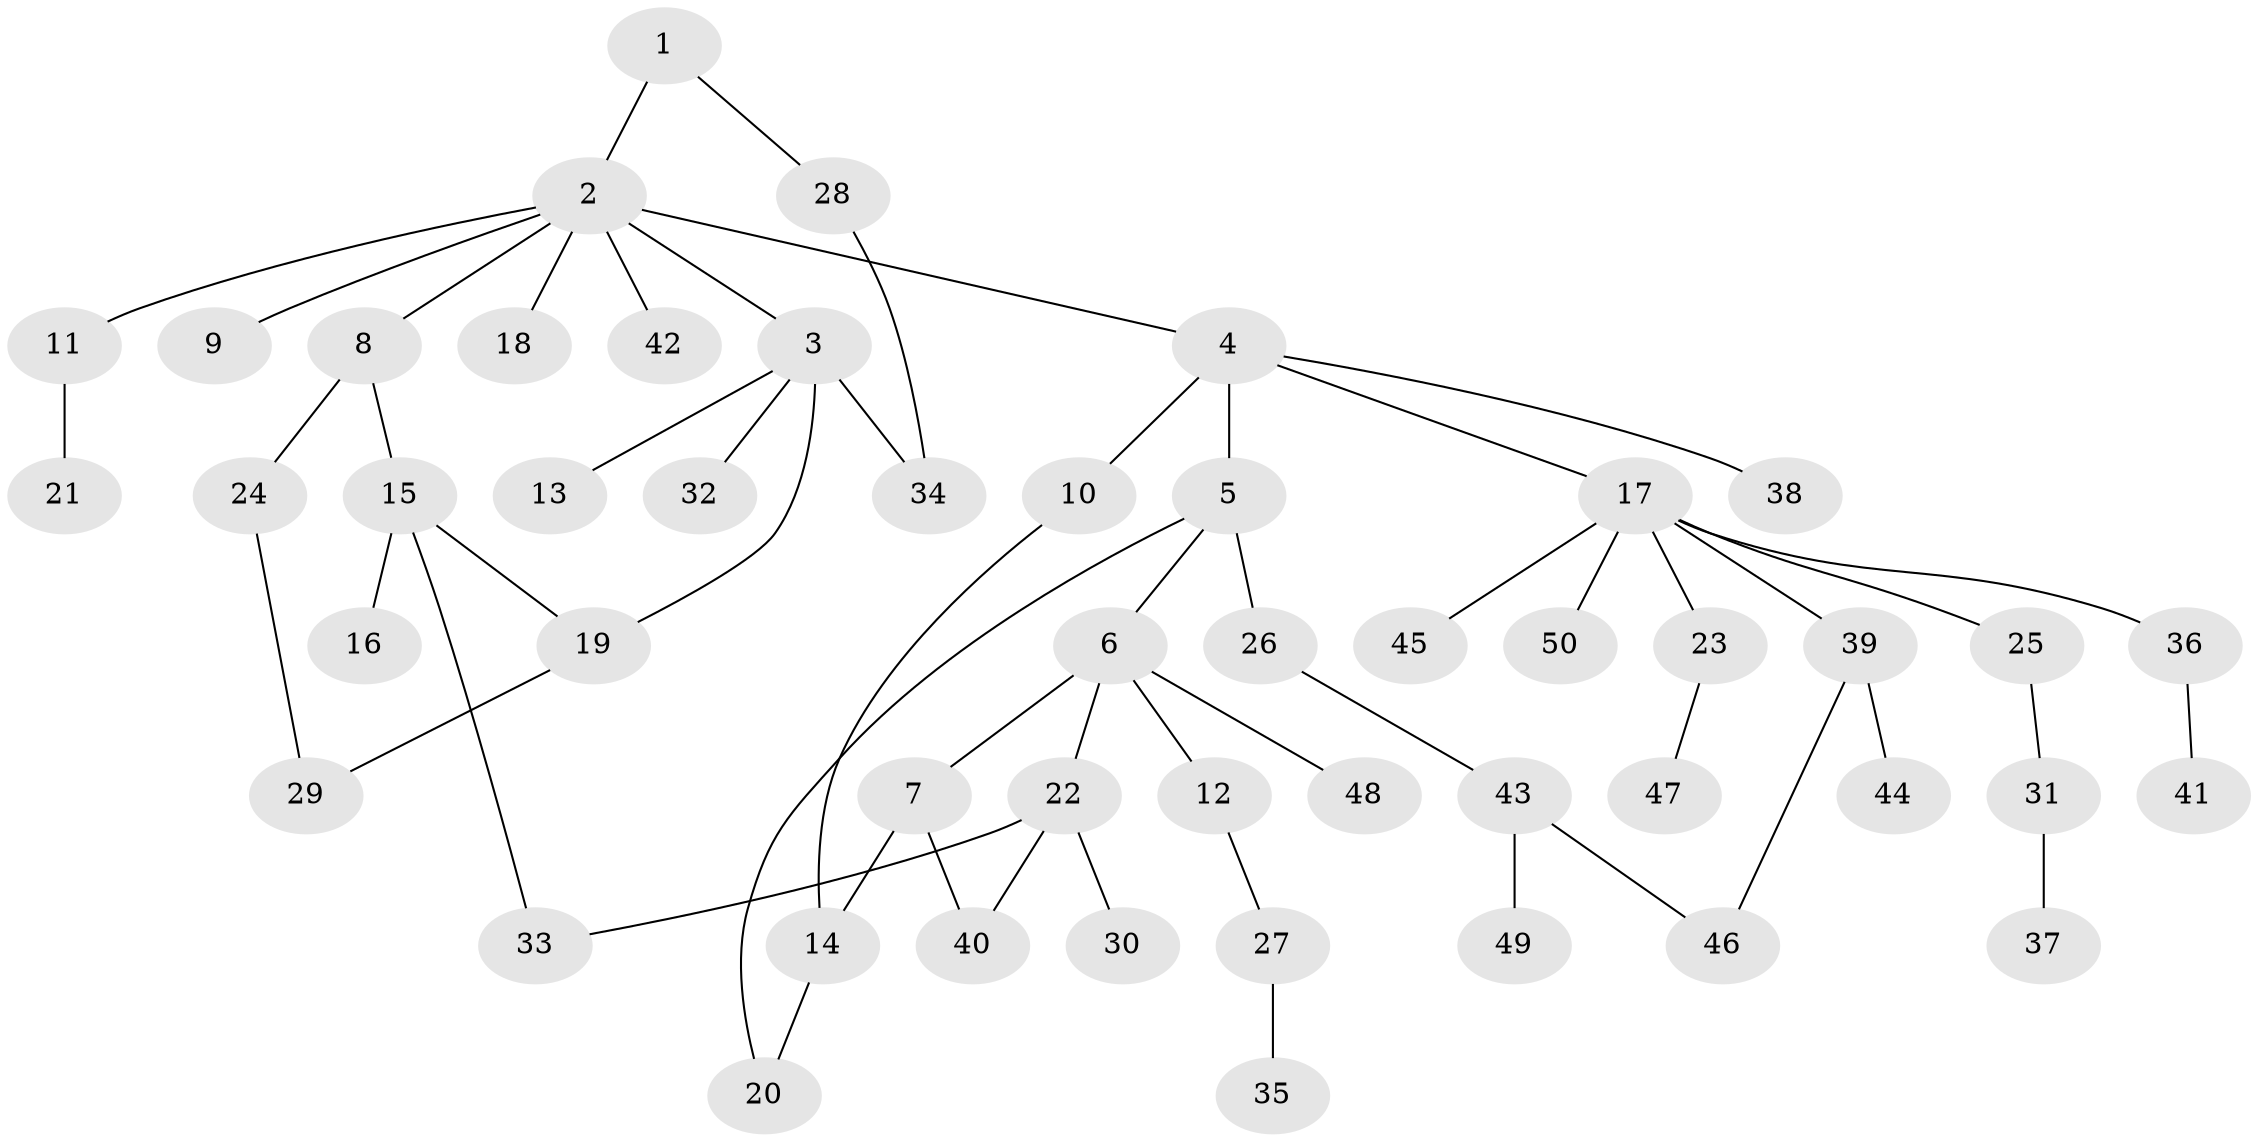 // Generated by graph-tools (version 1.1) at 2025/13/03/09/25 04:13:22]
// undirected, 50 vertices, 57 edges
graph export_dot {
graph [start="1"]
  node [color=gray90,style=filled];
  1;
  2;
  3;
  4;
  5;
  6;
  7;
  8;
  9;
  10;
  11;
  12;
  13;
  14;
  15;
  16;
  17;
  18;
  19;
  20;
  21;
  22;
  23;
  24;
  25;
  26;
  27;
  28;
  29;
  30;
  31;
  32;
  33;
  34;
  35;
  36;
  37;
  38;
  39;
  40;
  41;
  42;
  43;
  44;
  45;
  46;
  47;
  48;
  49;
  50;
  1 -- 2;
  1 -- 28;
  2 -- 3;
  2 -- 4;
  2 -- 8;
  2 -- 9;
  2 -- 11;
  2 -- 18;
  2 -- 42;
  3 -- 13;
  3 -- 19;
  3 -- 32;
  3 -- 34;
  4 -- 5;
  4 -- 10;
  4 -- 17;
  4 -- 38;
  5 -- 6;
  5 -- 26;
  5 -- 20;
  6 -- 7;
  6 -- 12;
  6 -- 22;
  6 -- 48;
  7 -- 14;
  7 -- 40;
  8 -- 15;
  8 -- 24;
  10 -- 14;
  11 -- 21;
  12 -- 27;
  14 -- 20;
  15 -- 16;
  15 -- 33;
  15 -- 19;
  17 -- 23;
  17 -- 25;
  17 -- 36;
  17 -- 39;
  17 -- 45;
  17 -- 50;
  19 -- 29;
  22 -- 30;
  22 -- 33;
  22 -- 40;
  23 -- 47;
  24 -- 29;
  25 -- 31;
  26 -- 43;
  27 -- 35;
  28 -- 34;
  31 -- 37;
  36 -- 41;
  39 -- 44;
  39 -- 46;
  43 -- 49;
  43 -- 46;
}
